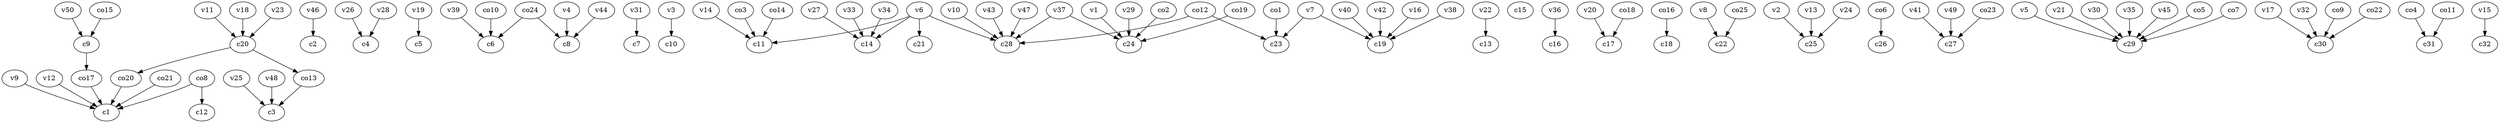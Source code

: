 strict digraph  {
c1;
c2;
c3;
c4;
c5;
c6;
c7;
c8;
c9;
c10;
c11;
c12;
c13;
c14;
c15;
c16;
c17;
c18;
c19;
c20;
c21;
c22;
c23;
c24;
c25;
c26;
c27;
c28;
c29;
c30;
c31;
c32;
v1;
v2;
v3;
v4;
v5;
v6;
v7;
v8;
v9;
v10;
v11;
v12;
v13;
v14;
v15;
v16;
v17;
v18;
v19;
v20;
v21;
v22;
v23;
v24;
v25;
v26;
v27;
v28;
v29;
v30;
v31;
v32;
v33;
v34;
v35;
v36;
v37;
v38;
v39;
v40;
v41;
v42;
v43;
v44;
v45;
v46;
v47;
v48;
v49;
v50;
co1;
co2;
co3;
co4;
co5;
co6;
co7;
co8;
co9;
co10;
co11;
co12;
co13;
co14;
co15;
co16;
co17;
co18;
co19;
co20;
co21;
co22;
co23;
co24;
co25;
c9 -> co17  [weight=1];
c20 -> co13  [weight=1];
c20 -> co20  [weight=1];
v1 -> c24  [weight=1];
v2 -> c25  [weight=1];
v3 -> c10  [weight=1];
v4 -> c8  [weight=1];
v5 -> c29  [weight=1];
v6 -> c14  [weight=1];
v6 -> c28  [weight=1];
v6 -> c11  [weight=1];
v6 -> c21  [weight=1];
v7 -> c19  [weight=1];
v7 -> c23  [weight=1];
v8 -> c22  [weight=1];
v9 -> c1  [weight=1];
v10 -> c28  [weight=1];
v11 -> c20  [weight=1];
v12 -> c1  [weight=1];
v13 -> c25  [weight=1];
v14 -> c11  [weight=1];
v15 -> c32  [weight=1];
v16 -> c19  [weight=1];
v17 -> c30  [weight=1];
v18 -> c20  [weight=1];
v19 -> c5  [weight=1];
v20 -> c17  [weight=1];
v21 -> c29  [weight=1];
v22 -> c13  [weight=1];
v23 -> c20  [weight=1];
v24 -> c25  [weight=1];
v25 -> c3  [weight=1];
v26 -> c4  [weight=1];
v27 -> c14  [weight=1];
v28 -> c4  [weight=1];
v29 -> c24  [weight=1];
v30 -> c29  [weight=1];
v31 -> c7  [weight=1];
v32 -> c30  [weight=1];
v33 -> c14  [weight=1];
v34 -> c14  [weight=1];
v35 -> c29  [weight=1];
v36 -> c16  [weight=1];
v37 -> c28  [weight=1];
v37 -> c24  [weight=1];
v38 -> c19  [weight=1];
v39 -> c6  [weight=1];
v40 -> c19  [weight=1];
v41 -> c27  [weight=1];
v42 -> c19  [weight=1];
v43 -> c28  [weight=1];
v44 -> c8  [weight=1];
v45 -> c29  [weight=1];
v46 -> c2  [weight=1];
v47 -> c28  [weight=1];
v48 -> c3  [weight=1];
v49 -> c27  [weight=1];
v50 -> c9  [weight=1];
co1 -> c23  [weight=1];
co2 -> c24  [weight=1];
co3 -> c11  [weight=1];
co4 -> c31  [weight=1];
co5 -> c29  [weight=1];
co6 -> c26  [weight=1];
co7 -> c29  [weight=1];
co8 -> c12  [weight=1];
co8 -> c1  [weight=1];
co9 -> c30  [weight=1];
co10 -> c6  [weight=1];
co11 -> c31  [weight=1];
co12 -> c23  [weight=1];
co12 -> c28  [weight=1];
co13 -> c3  [weight=1];
co14 -> c11  [weight=1];
co15 -> c9  [weight=1];
co16 -> c18  [weight=1];
co17 -> c1  [weight=1];
co18 -> c17  [weight=1];
co19 -> c24  [weight=1];
co20 -> c1  [weight=1];
co21 -> c1  [weight=1];
co22 -> c30  [weight=1];
co23 -> c27  [weight=1];
co24 -> c8  [weight=1];
co24 -> c6  [weight=1];
co25 -> c22  [weight=1];
}
